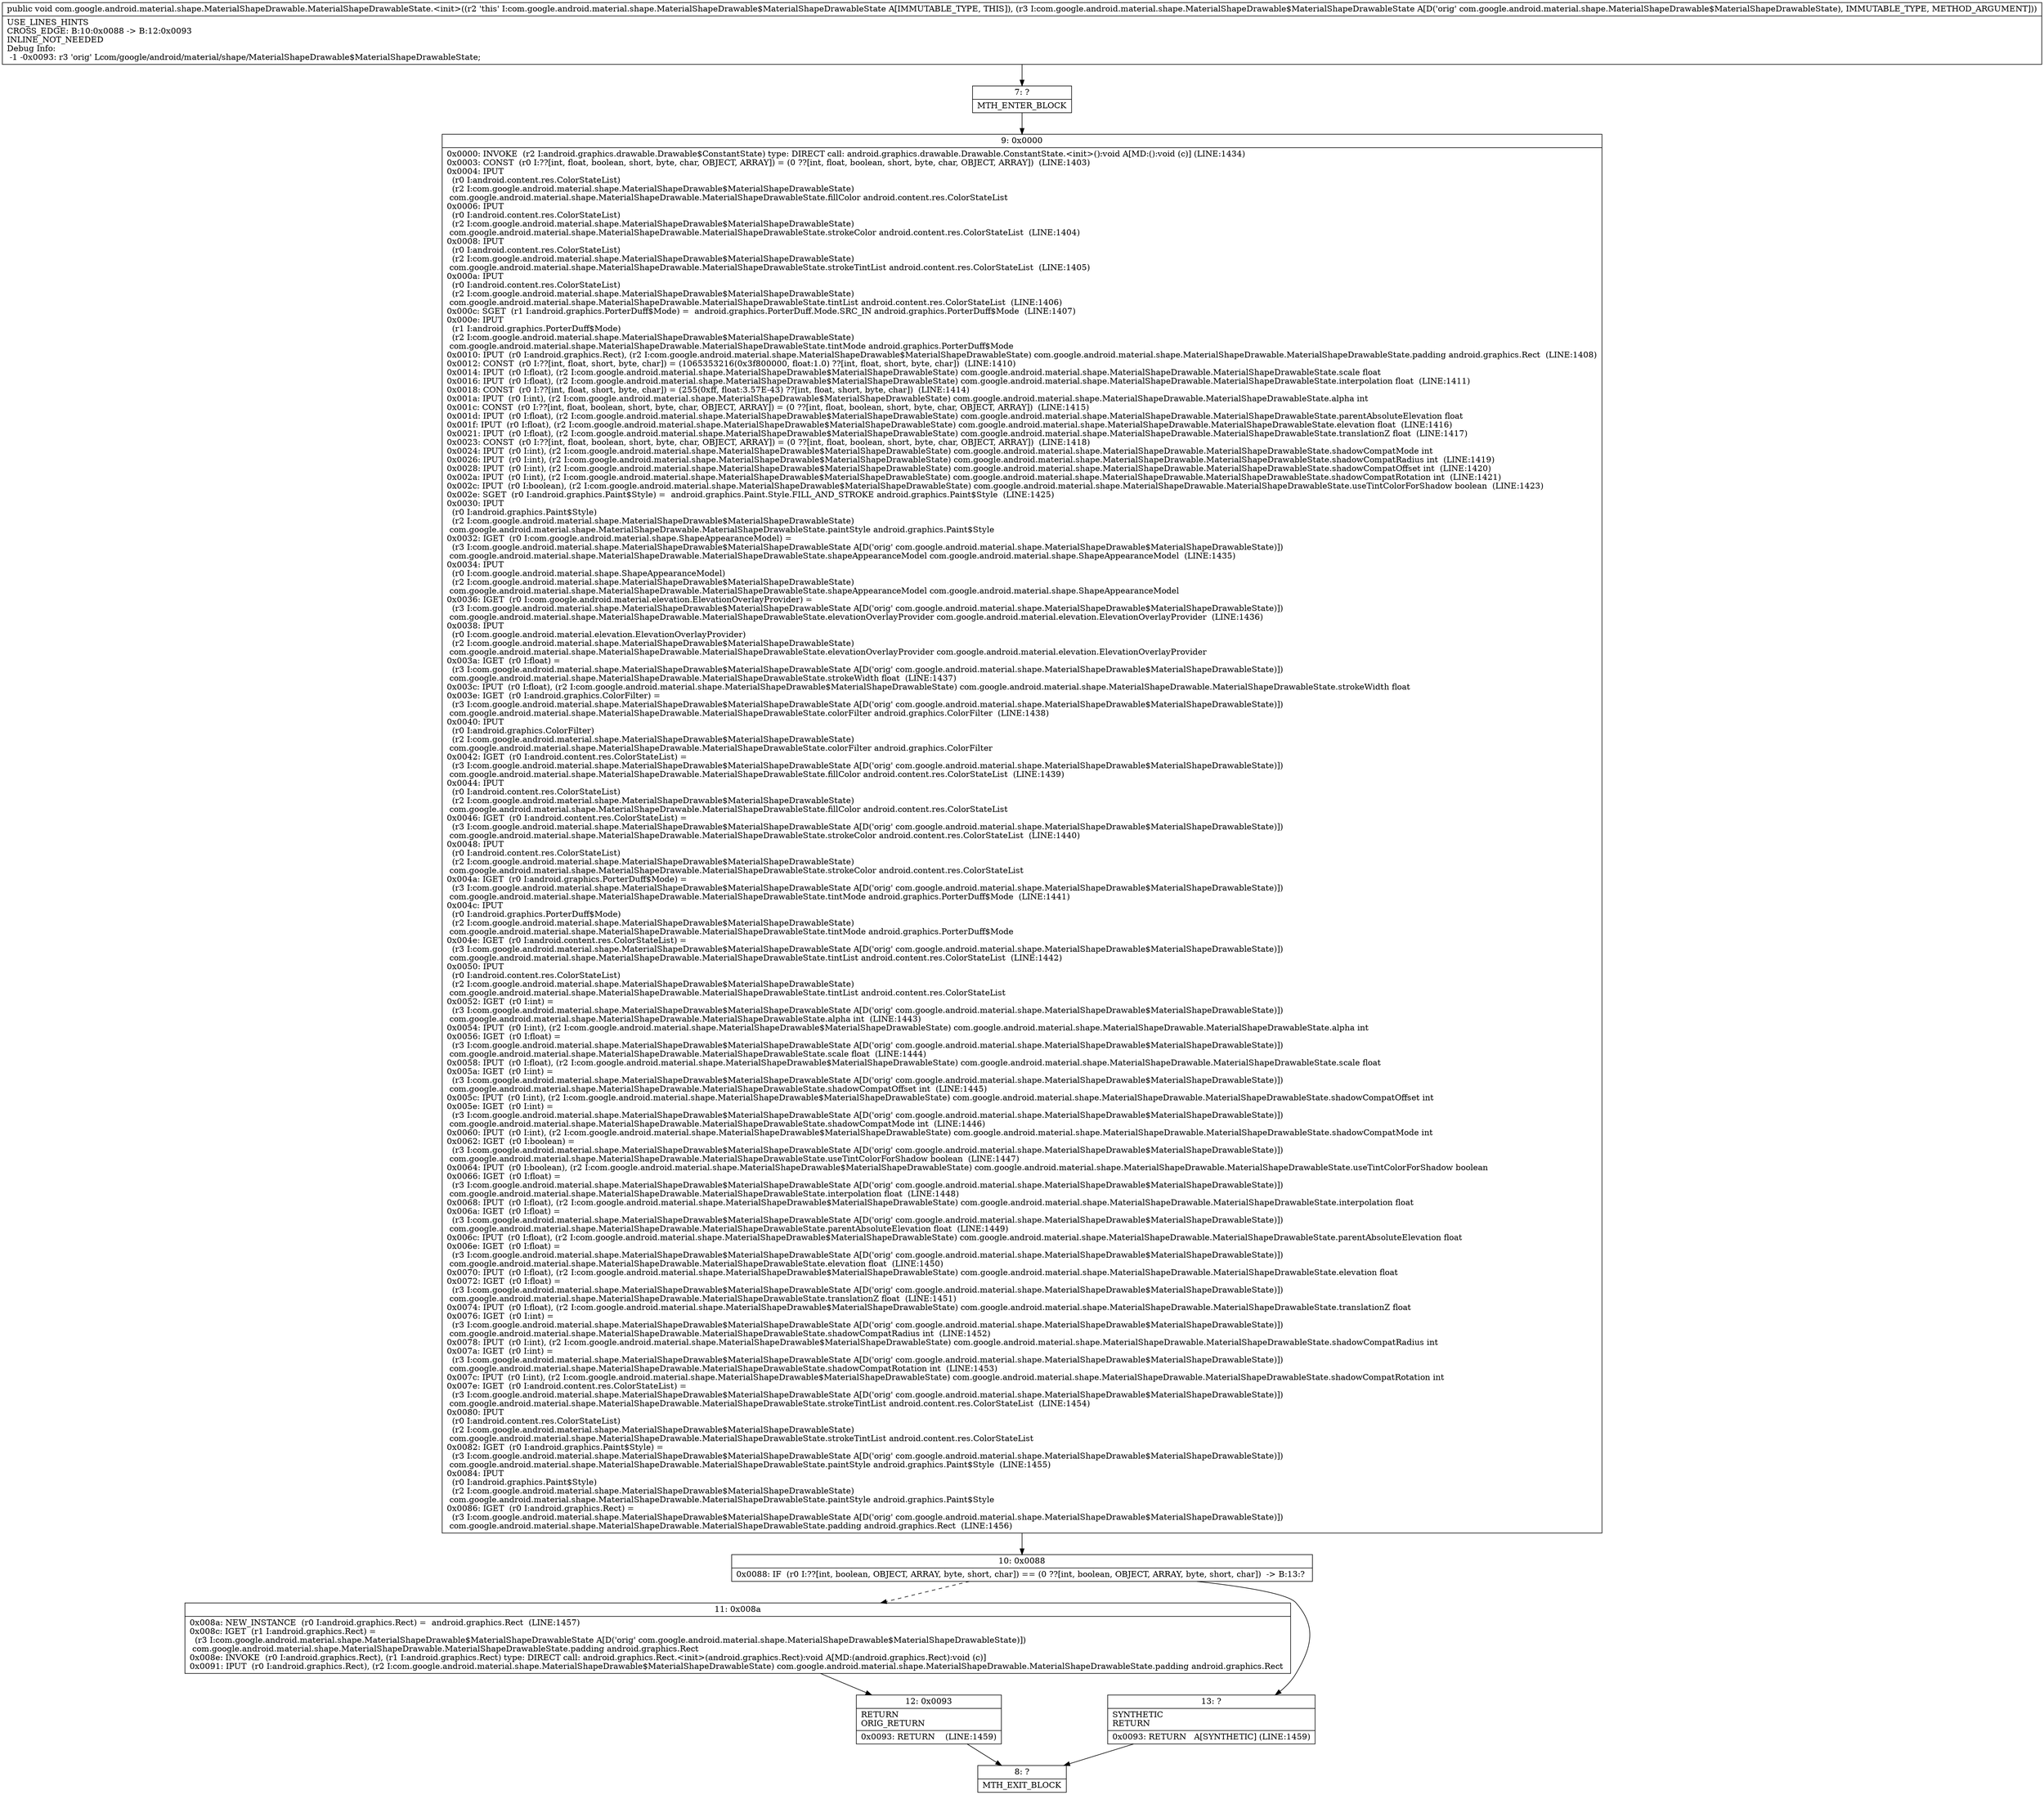 digraph "CFG forcom.google.android.material.shape.MaterialShapeDrawable.MaterialShapeDrawableState.\<init\>(Lcom\/google\/android\/material\/shape\/MaterialShapeDrawable$MaterialShapeDrawableState;)V" {
Node_7 [shape=record,label="{7\:\ ?|MTH_ENTER_BLOCK\l}"];
Node_9 [shape=record,label="{9\:\ 0x0000|0x0000: INVOKE  (r2 I:android.graphics.drawable.Drawable$ConstantState) type: DIRECT call: android.graphics.drawable.Drawable.ConstantState.\<init\>():void A[MD:():void (c)] (LINE:1434)\l0x0003: CONST  (r0 I:??[int, float, boolean, short, byte, char, OBJECT, ARRAY]) = (0 ??[int, float, boolean, short, byte, char, OBJECT, ARRAY])  (LINE:1403)\l0x0004: IPUT  \l  (r0 I:android.content.res.ColorStateList)\l  (r2 I:com.google.android.material.shape.MaterialShapeDrawable$MaterialShapeDrawableState)\l com.google.android.material.shape.MaterialShapeDrawable.MaterialShapeDrawableState.fillColor android.content.res.ColorStateList \l0x0006: IPUT  \l  (r0 I:android.content.res.ColorStateList)\l  (r2 I:com.google.android.material.shape.MaterialShapeDrawable$MaterialShapeDrawableState)\l com.google.android.material.shape.MaterialShapeDrawable.MaterialShapeDrawableState.strokeColor android.content.res.ColorStateList  (LINE:1404)\l0x0008: IPUT  \l  (r0 I:android.content.res.ColorStateList)\l  (r2 I:com.google.android.material.shape.MaterialShapeDrawable$MaterialShapeDrawableState)\l com.google.android.material.shape.MaterialShapeDrawable.MaterialShapeDrawableState.strokeTintList android.content.res.ColorStateList  (LINE:1405)\l0x000a: IPUT  \l  (r0 I:android.content.res.ColorStateList)\l  (r2 I:com.google.android.material.shape.MaterialShapeDrawable$MaterialShapeDrawableState)\l com.google.android.material.shape.MaterialShapeDrawable.MaterialShapeDrawableState.tintList android.content.res.ColorStateList  (LINE:1406)\l0x000c: SGET  (r1 I:android.graphics.PorterDuff$Mode) =  android.graphics.PorterDuff.Mode.SRC_IN android.graphics.PorterDuff$Mode  (LINE:1407)\l0x000e: IPUT  \l  (r1 I:android.graphics.PorterDuff$Mode)\l  (r2 I:com.google.android.material.shape.MaterialShapeDrawable$MaterialShapeDrawableState)\l com.google.android.material.shape.MaterialShapeDrawable.MaterialShapeDrawableState.tintMode android.graphics.PorterDuff$Mode \l0x0010: IPUT  (r0 I:android.graphics.Rect), (r2 I:com.google.android.material.shape.MaterialShapeDrawable$MaterialShapeDrawableState) com.google.android.material.shape.MaterialShapeDrawable.MaterialShapeDrawableState.padding android.graphics.Rect  (LINE:1408)\l0x0012: CONST  (r0 I:??[int, float, short, byte, char]) = (1065353216(0x3f800000, float:1.0) ??[int, float, short, byte, char])  (LINE:1410)\l0x0014: IPUT  (r0 I:float), (r2 I:com.google.android.material.shape.MaterialShapeDrawable$MaterialShapeDrawableState) com.google.android.material.shape.MaterialShapeDrawable.MaterialShapeDrawableState.scale float \l0x0016: IPUT  (r0 I:float), (r2 I:com.google.android.material.shape.MaterialShapeDrawable$MaterialShapeDrawableState) com.google.android.material.shape.MaterialShapeDrawable.MaterialShapeDrawableState.interpolation float  (LINE:1411)\l0x0018: CONST  (r0 I:??[int, float, short, byte, char]) = (255(0xff, float:3.57E\-43) ??[int, float, short, byte, char])  (LINE:1414)\l0x001a: IPUT  (r0 I:int), (r2 I:com.google.android.material.shape.MaterialShapeDrawable$MaterialShapeDrawableState) com.google.android.material.shape.MaterialShapeDrawable.MaterialShapeDrawableState.alpha int \l0x001c: CONST  (r0 I:??[int, float, boolean, short, byte, char, OBJECT, ARRAY]) = (0 ??[int, float, boolean, short, byte, char, OBJECT, ARRAY])  (LINE:1415)\l0x001d: IPUT  (r0 I:float), (r2 I:com.google.android.material.shape.MaterialShapeDrawable$MaterialShapeDrawableState) com.google.android.material.shape.MaterialShapeDrawable.MaterialShapeDrawableState.parentAbsoluteElevation float \l0x001f: IPUT  (r0 I:float), (r2 I:com.google.android.material.shape.MaterialShapeDrawable$MaterialShapeDrawableState) com.google.android.material.shape.MaterialShapeDrawable.MaterialShapeDrawableState.elevation float  (LINE:1416)\l0x0021: IPUT  (r0 I:float), (r2 I:com.google.android.material.shape.MaterialShapeDrawable$MaterialShapeDrawableState) com.google.android.material.shape.MaterialShapeDrawable.MaterialShapeDrawableState.translationZ float  (LINE:1417)\l0x0023: CONST  (r0 I:??[int, float, boolean, short, byte, char, OBJECT, ARRAY]) = (0 ??[int, float, boolean, short, byte, char, OBJECT, ARRAY])  (LINE:1418)\l0x0024: IPUT  (r0 I:int), (r2 I:com.google.android.material.shape.MaterialShapeDrawable$MaterialShapeDrawableState) com.google.android.material.shape.MaterialShapeDrawable.MaterialShapeDrawableState.shadowCompatMode int \l0x0026: IPUT  (r0 I:int), (r2 I:com.google.android.material.shape.MaterialShapeDrawable$MaterialShapeDrawableState) com.google.android.material.shape.MaterialShapeDrawable.MaterialShapeDrawableState.shadowCompatRadius int  (LINE:1419)\l0x0028: IPUT  (r0 I:int), (r2 I:com.google.android.material.shape.MaterialShapeDrawable$MaterialShapeDrawableState) com.google.android.material.shape.MaterialShapeDrawable.MaterialShapeDrawableState.shadowCompatOffset int  (LINE:1420)\l0x002a: IPUT  (r0 I:int), (r2 I:com.google.android.material.shape.MaterialShapeDrawable$MaterialShapeDrawableState) com.google.android.material.shape.MaterialShapeDrawable.MaterialShapeDrawableState.shadowCompatRotation int  (LINE:1421)\l0x002c: IPUT  (r0 I:boolean), (r2 I:com.google.android.material.shape.MaterialShapeDrawable$MaterialShapeDrawableState) com.google.android.material.shape.MaterialShapeDrawable.MaterialShapeDrawableState.useTintColorForShadow boolean  (LINE:1423)\l0x002e: SGET  (r0 I:android.graphics.Paint$Style) =  android.graphics.Paint.Style.FILL_AND_STROKE android.graphics.Paint$Style  (LINE:1425)\l0x0030: IPUT  \l  (r0 I:android.graphics.Paint$Style)\l  (r2 I:com.google.android.material.shape.MaterialShapeDrawable$MaterialShapeDrawableState)\l com.google.android.material.shape.MaterialShapeDrawable.MaterialShapeDrawableState.paintStyle android.graphics.Paint$Style \l0x0032: IGET  (r0 I:com.google.android.material.shape.ShapeAppearanceModel) = \l  (r3 I:com.google.android.material.shape.MaterialShapeDrawable$MaterialShapeDrawableState A[D('orig' com.google.android.material.shape.MaterialShapeDrawable$MaterialShapeDrawableState)])\l com.google.android.material.shape.MaterialShapeDrawable.MaterialShapeDrawableState.shapeAppearanceModel com.google.android.material.shape.ShapeAppearanceModel  (LINE:1435)\l0x0034: IPUT  \l  (r0 I:com.google.android.material.shape.ShapeAppearanceModel)\l  (r2 I:com.google.android.material.shape.MaterialShapeDrawable$MaterialShapeDrawableState)\l com.google.android.material.shape.MaterialShapeDrawable.MaterialShapeDrawableState.shapeAppearanceModel com.google.android.material.shape.ShapeAppearanceModel \l0x0036: IGET  (r0 I:com.google.android.material.elevation.ElevationOverlayProvider) = \l  (r3 I:com.google.android.material.shape.MaterialShapeDrawable$MaterialShapeDrawableState A[D('orig' com.google.android.material.shape.MaterialShapeDrawable$MaterialShapeDrawableState)])\l com.google.android.material.shape.MaterialShapeDrawable.MaterialShapeDrawableState.elevationOverlayProvider com.google.android.material.elevation.ElevationOverlayProvider  (LINE:1436)\l0x0038: IPUT  \l  (r0 I:com.google.android.material.elevation.ElevationOverlayProvider)\l  (r2 I:com.google.android.material.shape.MaterialShapeDrawable$MaterialShapeDrawableState)\l com.google.android.material.shape.MaterialShapeDrawable.MaterialShapeDrawableState.elevationOverlayProvider com.google.android.material.elevation.ElevationOverlayProvider \l0x003a: IGET  (r0 I:float) = \l  (r3 I:com.google.android.material.shape.MaterialShapeDrawable$MaterialShapeDrawableState A[D('orig' com.google.android.material.shape.MaterialShapeDrawable$MaterialShapeDrawableState)])\l com.google.android.material.shape.MaterialShapeDrawable.MaterialShapeDrawableState.strokeWidth float  (LINE:1437)\l0x003c: IPUT  (r0 I:float), (r2 I:com.google.android.material.shape.MaterialShapeDrawable$MaterialShapeDrawableState) com.google.android.material.shape.MaterialShapeDrawable.MaterialShapeDrawableState.strokeWidth float \l0x003e: IGET  (r0 I:android.graphics.ColorFilter) = \l  (r3 I:com.google.android.material.shape.MaterialShapeDrawable$MaterialShapeDrawableState A[D('orig' com.google.android.material.shape.MaterialShapeDrawable$MaterialShapeDrawableState)])\l com.google.android.material.shape.MaterialShapeDrawable.MaterialShapeDrawableState.colorFilter android.graphics.ColorFilter  (LINE:1438)\l0x0040: IPUT  \l  (r0 I:android.graphics.ColorFilter)\l  (r2 I:com.google.android.material.shape.MaterialShapeDrawable$MaterialShapeDrawableState)\l com.google.android.material.shape.MaterialShapeDrawable.MaterialShapeDrawableState.colorFilter android.graphics.ColorFilter \l0x0042: IGET  (r0 I:android.content.res.ColorStateList) = \l  (r3 I:com.google.android.material.shape.MaterialShapeDrawable$MaterialShapeDrawableState A[D('orig' com.google.android.material.shape.MaterialShapeDrawable$MaterialShapeDrawableState)])\l com.google.android.material.shape.MaterialShapeDrawable.MaterialShapeDrawableState.fillColor android.content.res.ColorStateList  (LINE:1439)\l0x0044: IPUT  \l  (r0 I:android.content.res.ColorStateList)\l  (r2 I:com.google.android.material.shape.MaterialShapeDrawable$MaterialShapeDrawableState)\l com.google.android.material.shape.MaterialShapeDrawable.MaterialShapeDrawableState.fillColor android.content.res.ColorStateList \l0x0046: IGET  (r0 I:android.content.res.ColorStateList) = \l  (r3 I:com.google.android.material.shape.MaterialShapeDrawable$MaterialShapeDrawableState A[D('orig' com.google.android.material.shape.MaterialShapeDrawable$MaterialShapeDrawableState)])\l com.google.android.material.shape.MaterialShapeDrawable.MaterialShapeDrawableState.strokeColor android.content.res.ColorStateList  (LINE:1440)\l0x0048: IPUT  \l  (r0 I:android.content.res.ColorStateList)\l  (r2 I:com.google.android.material.shape.MaterialShapeDrawable$MaterialShapeDrawableState)\l com.google.android.material.shape.MaterialShapeDrawable.MaterialShapeDrawableState.strokeColor android.content.res.ColorStateList \l0x004a: IGET  (r0 I:android.graphics.PorterDuff$Mode) = \l  (r3 I:com.google.android.material.shape.MaterialShapeDrawable$MaterialShapeDrawableState A[D('orig' com.google.android.material.shape.MaterialShapeDrawable$MaterialShapeDrawableState)])\l com.google.android.material.shape.MaterialShapeDrawable.MaterialShapeDrawableState.tintMode android.graphics.PorterDuff$Mode  (LINE:1441)\l0x004c: IPUT  \l  (r0 I:android.graphics.PorterDuff$Mode)\l  (r2 I:com.google.android.material.shape.MaterialShapeDrawable$MaterialShapeDrawableState)\l com.google.android.material.shape.MaterialShapeDrawable.MaterialShapeDrawableState.tintMode android.graphics.PorterDuff$Mode \l0x004e: IGET  (r0 I:android.content.res.ColorStateList) = \l  (r3 I:com.google.android.material.shape.MaterialShapeDrawable$MaterialShapeDrawableState A[D('orig' com.google.android.material.shape.MaterialShapeDrawable$MaterialShapeDrawableState)])\l com.google.android.material.shape.MaterialShapeDrawable.MaterialShapeDrawableState.tintList android.content.res.ColorStateList  (LINE:1442)\l0x0050: IPUT  \l  (r0 I:android.content.res.ColorStateList)\l  (r2 I:com.google.android.material.shape.MaterialShapeDrawable$MaterialShapeDrawableState)\l com.google.android.material.shape.MaterialShapeDrawable.MaterialShapeDrawableState.tintList android.content.res.ColorStateList \l0x0052: IGET  (r0 I:int) = \l  (r3 I:com.google.android.material.shape.MaterialShapeDrawable$MaterialShapeDrawableState A[D('orig' com.google.android.material.shape.MaterialShapeDrawable$MaterialShapeDrawableState)])\l com.google.android.material.shape.MaterialShapeDrawable.MaterialShapeDrawableState.alpha int  (LINE:1443)\l0x0054: IPUT  (r0 I:int), (r2 I:com.google.android.material.shape.MaterialShapeDrawable$MaterialShapeDrawableState) com.google.android.material.shape.MaterialShapeDrawable.MaterialShapeDrawableState.alpha int \l0x0056: IGET  (r0 I:float) = \l  (r3 I:com.google.android.material.shape.MaterialShapeDrawable$MaterialShapeDrawableState A[D('orig' com.google.android.material.shape.MaterialShapeDrawable$MaterialShapeDrawableState)])\l com.google.android.material.shape.MaterialShapeDrawable.MaterialShapeDrawableState.scale float  (LINE:1444)\l0x0058: IPUT  (r0 I:float), (r2 I:com.google.android.material.shape.MaterialShapeDrawable$MaterialShapeDrawableState) com.google.android.material.shape.MaterialShapeDrawable.MaterialShapeDrawableState.scale float \l0x005a: IGET  (r0 I:int) = \l  (r3 I:com.google.android.material.shape.MaterialShapeDrawable$MaterialShapeDrawableState A[D('orig' com.google.android.material.shape.MaterialShapeDrawable$MaterialShapeDrawableState)])\l com.google.android.material.shape.MaterialShapeDrawable.MaterialShapeDrawableState.shadowCompatOffset int  (LINE:1445)\l0x005c: IPUT  (r0 I:int), (r2 I:com.google.android.material.shape.MaterialShapeDrawable$MaterialShapeDrawableState) com.google.android.material.shape.MaterialShapeDrawable.MaterialShapeDrawableState.shadowCompatOffset int \l0x005e: IGET  (r0 I:int) = \l  (r3 I:com.google.android.material.shape.MaterialShapeDrawable$MaterialShapeDrawableState A[D('orig' com.google.android.material.shape.MaterialShapeDrawable$MaterialShapeDrawableState)])\l com.google.android.material.shape.MaterialShapeDrawable.MaterialShapeDrawableState.shadowCompatMode int  (LINE:1446)\l0x0060: IPUT  (r0 I:int), (r2 I:com.google.android.material.shape.MaterialShapeDrawable$MaterialShapeDrawableState) com.google.android.material.shape.MaterialShapeDrawable.MaterialShapeDrawableState.shadowCompatMode int \l0x0062: IGET  (r0 I:boolean) = \l  (r3 I:com.google.android.material.shape.MaterialShapeDrawable$MaterialShapeDrawableState A[D('orig' com.google.android.material.shape.MaterialShapeDrawable$MaterialShapeDrawableState)])\l com.google.android.material.shape.MaterialShapeDrawable.MaterialShapeDrawableState.useTintColorForShadow boolean  (LINE:1447)\l0x0064: IPUT  (r0 I:boolean), (r2 I:com.google.android.material.shape.MaterialShapeDrawable$MaterialShapeDrawableState) com.google.android.material.shape.MaterialShapeDrawable.MaterialShapeDrawableState.useTintColorForShadow boolean \l0x0066: IGET  (r0 I:float) = \l  (r3 I:com.google.android.material.shape.MaterialShapeDrawable$MaterialShapeDrawableState A[D('orig' com.google.android.material.shape.MaterialShapeDrawable$MaterialShapeDrawableState)])\l com.google.android.material.shape.MaterialShapeDrawable.MaterialShapeDrawableState.interpolation float  (LINE:1448)\l0x0068: IPUT  (r0 I:float), (r2 I:com.google.android.material.shape.MaterialShapeDrawable$MaterialShapeDrawableState) com.google.android.material.shape.MaterialShapeDrawable.MaterialShapeDrawableState.interpolation float \l0x006a: IGET  (r0 I:float) = \l  (r3 I:com.google.android.material.shape.MaterialShapeDrawable$MaterialShapeDrawableState A[D('orig' com.google.android.material.shape.MaterialShapeDrawable$MaterialShapeDrawableState)])\l com.google.android.material.shape.MaterialShapeDrawable.MaterialShapeDrawableState.parentAbsoluteElevation float  (LINE:1449)\l0x006c: IPUT  (r0 I:float), (r2 I:com.google.android.material.shape.MaterialShapeDrawable$MaterialShapeDrawableState) com.google.android.material.shape.MaterialShapeDrawable.MaterialShapeDrawableState.parentAbsoluteElevation float \l0x006e: IGET  (r0 I:float) = \l  (r3 I:com.google.android.material.shape.MaterialShapeDrawable$MaterialShapeDrawableState A[D('orig' com.google.android.material.shape.MaterialShapeDrawable$MaterialShapeDrawableState)])\l com.google.android.material.shape.MaterialShapeDrawable.MaterialShapeDrawableState.elevation float  (LINE:1450)\l0x0070: IPUT  (r0 I:float), (r2 I:com.google.android.material.shape.MaterialShapeDrawable$MaterialShapeDrawableState) com.google.android.material.shape.MaterialShapeDrawable.MaterialShapeDrawableState.elevation float \l0x0072: IGET  (r0 I:float) = \l  (r3 I:com.google.android.material.shape.MaterialShapeDrawable$MaterialShapeDrawableState A[D('orig' com.google.android.material.shape.MaterialShapeDrawable$MaterialShapeDrawableState)])\l com.google.android.material.shape.MaterialShapeDrawable.MaterialShapeDrawableState.translationZ float  (LINE:1451)\l0x0074: IPUT  (r0 I:float), (r2 I:com.google.android.material.shape.MaterialShapeDrawable$MaterialShapeDrawableState) com.google.android.material.shape.MaterialShapeDrawable.MaterialShapeDrawableState.translationZ float \l0x0076: IGET  (r0 I:int) = \l  (r3 I:com.google.android.material.shape.MaterialShapeDrawable$MaterialShapeDrawableState A[D('orig' com.google.android.material.shape.MaterialShapeDrawable$MaterialShapeDrawableState)])\l com.google.android.material.shape.MaterialShapeDrawable.MaterialShapeDrawableState.shadowCompatRadius int  (LINE:1452)\l0x0078: IPUT  (r0 I:int), (r2 I:com.google.android.material.shape.MaterialShapeDrawable$MaterialShapeDrawableState) com.google.android.material.shape.MaterialShapeDrawable.MaterialShapeDrawableState.shadowCompatRadius int \l0x007a: IGET  (r0 I:int) = \l  (r3 I:com.google.android.material.shape.MaterialShapeDrawable$MaterialShapeDrawableState A[D('orig' com.google.android.material.shape.MaterialShapeDrawable$MaterialShapeDrawableState)])\l com.google.android.material.shape.MaterialShapeDrawable.MaterialShapeDrawableState.shadowCompatRotation int  (LINE:1453)\l0x007c: IPUT  (r0 I:int), (r2 I:com.google.android.material.shape.MaterialShapeDrawable$MaterialShapeDrawableState) com.google.android.material.shape.MaterialShapeDrawable.MaterialShapeDrawableState.shadowCompatRotation int \l0x007e: IGET  (r0 I:android.content.res.ColorStateList) = \l  (r3 I:com.google.android.material.shape.MaterialShapeDrawable$MaterialShapeDrawableState A[D('orig' com.google.android.material.shape.MaterialShapeDrawable$MaterialShapeDrawableState)])\l com.google.android.material.shape.MaterialShapeDrawable.MaterialShapeDrawableState.strokeTintList android.content.res.ColorStateList  (LINE:1454)\l0x0080: IPUT  \l  (r0 I:android.content.res.ColorStateList)\l  (r2 I:com.google.android.material.shape.MaterialShapeDrawable$MaterialShapeDrawableState)\l com.google.android.material.shape.MaterialShapeDrawable.MaterialShapeDrawableState.strokeTintList android.content.res.ColorStateList \l0x0082: IGET  (r0 I:android.graphics.Paint$Style) = \l  (r3 I:com.google.android.material.shape.MaterialShapeDrawable$MaterialShapeDrawableState A[D('orig' com.google.android.material.shape.MaterialShapeDrawable$MaterialShapeDrawableState)])\l com.google.android.material.shape.MaterialShapeDrawable.MaterialShapeDrawableState.paintStyle android.graphics.Paint$Style  (LINE:1455)\l0x0084: IPUT  \l  (r0 I:android.graphics.Paint$Style)\l  (r2 I:com.google.android.material.shape.MaterialShapeDrawable$MaterialShapeDrawableState)\l com.google.android.material.shape.MaterialShapeDrawable.MaterialShapeDrawableState.paintStyle android.graphics.Paint$Style \l0x0086: IGET  (r0 I:android.graphics.Rect) = \l  (r3 I:com.google.android.material.shape.MaterialShapeDrawable$MaterialShapeDrawableState A[D('orig' com.google.android.material.shape.MaterialShapeDrawable$MaterialShapeDrawableState)])\l com.google.android.material.shape.MaterialShapeDrawable.MaterialShapeDrawableState.padding android.graphics.Rect  (LINE:1456)\l}"];
Node_10 [shape=record,label="{10\:\ 0x0088|0x0088: IF  (r0 I:??[int, boolean, OBJECT, ARRAY, byte, short, char]) == (0 ??[int, boolean, OBJECT, ARRAY, byte, short, char])  \-\> B:13:? \l}"];
Node_11 [shape=record,label="{11\:\ 0x008a|0x008a: NEW_INSTANCE  (r0 I:android.graphics.Rect) =  android.graphics.Rect  (LINE:1457)\l0x008c: IGET  (r1 I:android.graphics.Rect) = \l  (r3 I:com.google.android.material.shape.MaterialShapeDrawable$MaterialShapeDrawableState A[D('orig' com.google.android.material.shape.MaterialShapeDrawable$MaterialShapeDrawableState)])\l com.google.android.material.shape.MaterialShapeDrawable.MaterialShapeDrawableState.padding android.graphics.Rect \l0x008e: INVOKE  (r0 I:android.graphics.Rect), (r1 I:android.graphics.Rect) type: DIRECT call: android.graphics.Rect.\<init\>(android.graphics.Rect):void A[MD:(android.graphics.Rect):void (c)]\l0x0091: IPUT  (r0 I:android.graphics.Rect), (r2 I:com.google.android.material.shape.MaterialShapeDrawable$MaterialShapeDrawableState) com.google.android.material.shape.MaterialShapeDrawable.MaterialShapeDrawableState.padding android.graphics.Rect \l}"];
Node_12 [shape=record,label="{12\:\ 0x0093|RETURN\lORIG_RETURN\l|0x0093: RETURN    (LINE:1459)\l}"];
Node_8 [shape=record,label="{8\:\ ?|MTH_EXIT_BLOCK\l}"];
Node_13 [shape=record,label="{13\:\ ?|SYNTHETIC\lRETURN\l|0x0093: RETURN   A[SYNTHETIC] (LINE:1459)\l}"];
MethodNode[shape=record,label="{public void com.google.android.material.shape.MaterialShapeDrawable.MaterialShapeDrawableState.\<init\>((r2 'this' I:com.google.android.material.shape.MaterialShapeDrawable$MaterialShapeDrawableState A[IMMUTABLE_TYPE, THIS]), (r3 I:com.google.android.material.shape.MaterialShapeDrawable$MaterialShapeDrawableState A[D('orig' com.google.android.material.shape.MaterialShapeDrawable$MaterialShapeDrawableState), IMMUTABLE_TYPE, METHOD_ARGUMENT]))  | USE_LINES_HINTS\lCROSS_EDGE: B:10:0x0088 \-\> B:12:0x0093\lINLINE_NOT_NEEDED\lDebug Info:\l  \-1 \-0x0093: r3 'orig' Lcom\/google\/android\/material\/shape\/MaterialShapeDrawable$MaterialShapeDrawableState;\l}"];
MethodNode -> Node_7;Node_7 -> Node_9;
Node_9 -> Node_10;
Node_10 -> Node_11[style=dashed];
Node_10 -> Node_13;
Node_11 -> Node_12;
Node_12 -> Node_8;
Node_13 -> Node_8;
}

